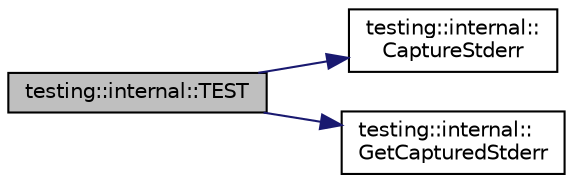 digraph "testing::internal::TEST"
{
  edge [fontname="Helvetica",fontsize="10",labelfontname="Helvetica",labelfontsize="10"];
  node [fontname="Helvetica",fontsize="10",shape=record];
  rankdir="LR";
  Node3314 [label="testing::internal::TEST",height=0.2,width=0.4,color="black", fillcolor="grey75", style="filled", fontcolor="black"];
  Node3314 -> Node3315 [color="midnightblue",fontsize="10",style="solid",fontname="Helvetica"];
  Node3315 [label="testing::internal::\lCaptureStderr",height=0.2,width=0.4,color="black", fillcolor="white", style="filled",URL="$d0/da7/namespacetesting_1_1internal.html#a8ec00d458d0d442bd64af7b5f9c22dda"];
  Node3314 -> Node3316 [color="midnightblue",fontsize="10",style="solid",fontname="Helvetica"];
  Node3316 [label="testing::internal::\lGetCapturedStderr",height=0.2,width=0.4,color="black", fillcolor="white", style="filled",URL="$d0/da7/namespacetesting_1_1internal.html#a374156401da17704099d0c33fa53adfb"];
}
